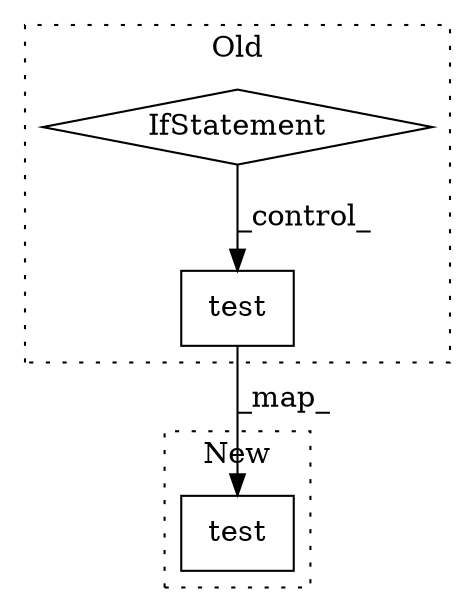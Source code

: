 digraph G {
subgraph cluster0 {
1 [label="test" a="32" s="6782,6792" l="5,1" shape="box"];
3 [label="IfStatement" a="25" s="6700,6724" l="4,2" shape="diamond"];
label = "Old";
style="dotted";
}
subgraph cluster1 {
2 [label="test" a="32" s="6852,6862" l="5,1" shape="box"];
label = "New";
style="dotted";
}
1 -> 2 [label="_map_"];
3 -> 1 [label="_control_"];
}